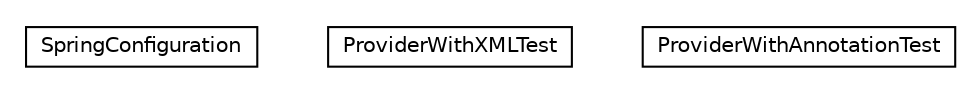 #!/usr/local/bin/dot
#
# Class diagram 
# Generated by UMLGraph version R5_6_6-8-g8d7759 (http://www.umlgraph.org/)
#

digraph G {
	edge [fontname="Helvetica",fontsize=10,labelfontname="Helvetica",labelfontsize=10];
	node [fontname="Helvetica",fontsize=10,shape=plaintext];
	nodesep=0.25;
	ranksep=0.5;
	// org.dayatang.ioc.spring.factory.SpringConfiguration
	c2581 [label=<<table title="org.dayatang.ioc.spring.factory.SpringConfiguration" border="0" cellborder="1" cellspacing="0" cellpadding="2" port="p" href="./SpringConfiguration.html">
		<tr><td><table border="0" cellspacing="0" cellpadding="1">
<tr><td align="center" balign="center"> SpringConfiguration </td></tr>
		</table></td></tr>
		</table>>, URL="./SpringConfiguration.html", fontname="Helvetica", fontcolor="black", fontsize=10.0];
	// org.dayatang.ioc.spring.factory.ProviderWithXMLTest
	c2582 [label=<<table title="org.dayatang.ioc.spring.factory.ProviderWithXMLTest" border="0" cellborder="1" cellspacing="0" cellpadding="2" port="p" href="./ProviderWithXMLTest.html">
		<tr><td><table border="0" cellspacing="0" cellpadding="1">
<tr><td align="center" balign="center"> ProviderWithXMLTest </td></tr>
		</table></td></tr>
		</table>>, URL="./ProviderWithXMLTest.html", fontname="Helvetica", fontcolor="black", fontsize=10.0];
	// org.dayatang.ioc.spring.factory.ProviderWithAnnotationTest
	c2583 [label=<<table title="org.dayatang.ioc.spring.factory.ProviderWithAnnotationTest" border="0" cellborder="1" cellspacing="0" cellpadding="2" port="p" href="./ProviderWithAnnotationTest.html">
		<tr><td><table border="0" cellspacing="0" cellpadding="1">
<tr><td align="center" balign="center"> ProviderWithAnnotationTest </td></tr>
		</table></td></tr>
		</table>>, URL="./ProviderWithAnnotationTest.html", fontname="Helvetica", fontcolor="black", fontsize=10.0];
}

